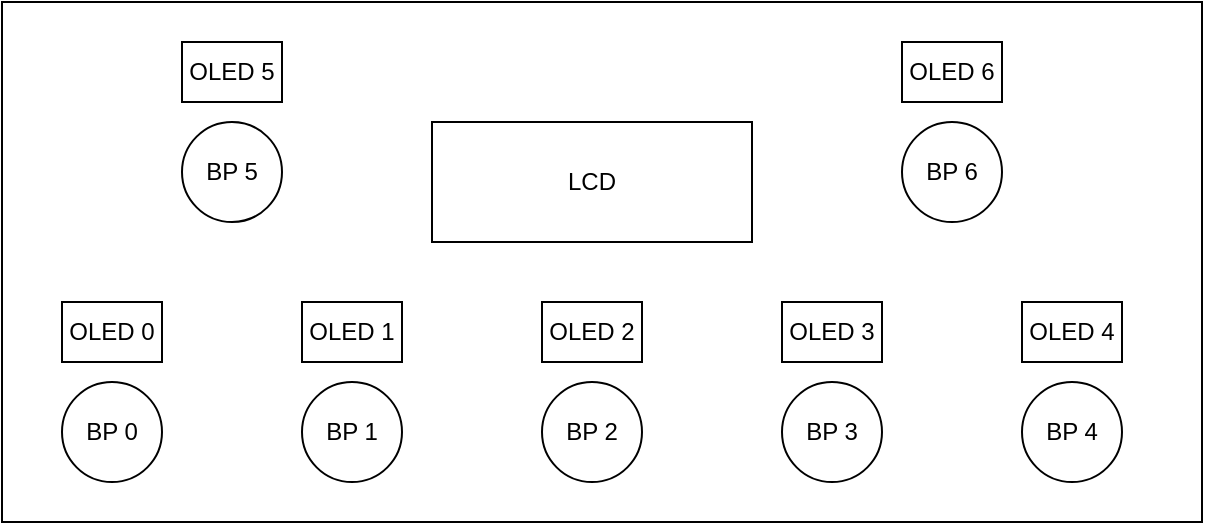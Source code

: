 <mxfile version="13.6.2"><diagram id="Nm4A2j_ekQUPnY_Rd7bY" name="Page-1"><mxGraphModel dx="813" dy="435" grid="1" gridSize="10" guides="1" tooltips="1" connect="1" arrows="1" fold="1" page="1" pageScale="1" pageWidth="827" pageHeight="1169" math="0" shadow="0"><root><mxCell id="0"/><mxCell id="1" parent="0"/><mxCell id="t9LSo7dSVIORAmxEDcjg-48" value="" style="verticalLabelPosition=bottom;verticalAlign=top;html=1;shape=mxgraph.basic.rect;fillColor2=none;strokeWidth=1;size=20;indent=5;align=left;" vertex="1" parent="1"><mxGeometry x="90" y="130" width="600" height="260" as="geometry"/></mxCell><mxCell id="t9LSo7dSVIORAmxEDcjg-49" value="" style="verticalLabelPosition=bottom;verticalAlign=top;html=1;shape=mxgraph.basic.rect;fillColor2=none;strokeWidth=1;size=20;indent=5;align=left;" vertex="1" parent="1"><mxGeometry x="120" y="280" width="50" height="30" as="geometry"/></mxCell><mxCell id="t9LSo7dSVIORAmxEDcjg-52" value="OLED 0" style="text;html=1;strokeColor=none;fillColor=none;align=center;verticalAlign=middle;whiteSpace=wrap;rounded=0;" vertex="1" parent="1"><mxGeometry x="120" y="280" width="50" height="30" as="geometry"/></mxCell><mxCell id="t9LSo7dSVIORAmxEDcjg-53" value="" style="ellipse;whiteSpace=wrap;html=1;strokeColor=#000000;align=left;gradientColor=#ffffff;" vertex="1" parent="1"><mxGeometry x="120" y="320" width="50" height="50" as="geometry"/></mxCell><mxCell id="t9LSo7dSVIORAmxEDcjg-54" value="BP 0" style="text;html=1;strokeColor=none;fillColor=none;align=center;verticalAlign=middle;whiteSpace=wrap;rounded=0;" vertex="1" parent="1"><mxGeometry x="120" y="335" width="50" height="20" as="geometry"/></mxCell><mxCell id="t9LSo7dSVIORAmxEDcjg-55" value="" style="verticalLabelPosition=bottom;verticalAlign=top;html=1;shape=mxgraph.basic.rect;fillColor2=none;strokeWidth=1;size=20;indent=5;align=left;" vertex="1" parent="1"><mxGeometry x="240" y="280" width="50" height="30" as="geometry"/></mxCell><mxCell id="t9LSo7dSVIORAmxEDcjg-56" value="OLED 1" style="text;html=1;strokeColor=none;fillColor=none;align=center;verticalAlign=middle;whiteSpace=wrap;rounded=0;" vertex="1" parent="1"><mxGeometry x="240" y="280" width="50" height="30" as="geometry"/></mxCell><mxCell id="t9LSo7dSVIORAmxEDcjg-57" value="" style="ellipse;whiteSpace=wrap;html=1;strokeColor=#000000;align=left;gradientColor=#ffffff;" vertex="1" parent="1"><mxGeometry x="240" y="320" width="50" height="50" as="geometry"/></mxCell><mxCell id="t9LSo7dSVIORAmxEDcjg-58" value="BP 1" style="text;html=1;strokeColor=none;fillColor=none;align=center;verticalAlign=middle;whiteSpace=wrap;rounded=0;" vertex="1" parent="1"><mxGeometry x="240" y="335" width="50" height="20" as="geometry"/></mxCell><mxCell id="t9LSo7dSVIORAmxEDcjg-59" value="" style="verticalLabelPosition=bottom;verticalAlign=top;html=1;shape=mxgraph.basic.rect;fillColor2=none;strokeWidth=1;size=20;indent=5;align=left;" vertex="1" parent="1"><mxGeometry x="360" y="280" width="50" height="30" as="geometry"/></mxCell><mxCell id="t9LSo7dSVIORAmxEDcjg-60" value="OLED 2" style="text;html=1;strokeColor=none;fillColor=none;align=center;verticalAlign=middle;whiteSpace=wrap;rounded=0;" vertex="1" parent="1"><mxGeometry x="360" y="280" width="50" height="30" as="geometry"/></mxCell><mxCell id="t9LSo7dSVIORAmxEDcjg-61" value="" style="ellipse;whiteSpace=wrap;html=1;strokeColor=#000000;align=left;gradientColor=#ffffff;" vertex="1" parent="1"><mxGeometry x="360" y="320" width="50" height="50" as="geometry"/></mxCell><mxCell id="t9LSo7dSVIORAmxEDcjg-62" value="BP 2" style="text;html=1;strokeColor=none;fillColor=none;align=center;verticalAlign=middle;whiteSpace=wrap;rounded=0;" vertex="1" parent="1"><mxGeometry x="360" y="335" width="50" height="20" as="geometry"/></mxCell><mxCell id="t9LSo7dSVIORAmxEDcjg-63" value="" style="verticalLabelPosition=bottom;verticalAlign=top;html=1;shape=mxgraph.basic.rect;fillColor2=none;strokeWidth=1;size=20;indent=5;align=left;" vertex="1" parent="1"><mxGeometry x="480" y="280" width="50" height="30" as="geometry"/></mxCell><mxCell id="t9LSo7dSVIORAmxEDcjg-64" value="OLED 3" style="text;html=1;strokeColor=none;fillColor=none;align=center;verticalAlign=middle;whiteSpace=wrap;rounded=0;" vertex="1" parent="1"><mxGeometry x="480" y="280" width="50" height="30" as="geometry"/></mxCell><mxCell id="t9LSo7dSVIORAmxEDcjg-65" value="" style="ellipse;whiteSpace=wrap;html=1;strokeColor=#000000;align=left;gradientColor=#ffffff;" vertex="1" parent="1"><mxGeometry x="480" y="320" width="50" height="50" as="geometry"/></mxCell><mxCell id="t9LSo7dSVIORAmxEDcjg-66" value="BP 3" style="text;html=1;strokeColor=none;fillColor=none;align=center;verticalAlign=middle;whiteSpace=wrap;rounded=0;" vertex="1" parent="1"><mxGeometry x="480" y="335" width="50" height="20" as="geometry"/></mxCell><mxCell id="t9LSo7dSVIORAmxEDcjg-67" value="" style="verticalLabelPosition=bottom;verticalAlign=top;html=1;shape=mxgraph.basic.rect;fillColor2=none;strokeWidth=1;size=20;indent=5;align=left;" vertex="1" parent="1"><mxGeometry x="600" y="280" width="50" height="30" as="geometry"/></mxCell><mxCell id="t9LSo7dSVIORAmxEDcjg-68" value="OLED 4" style="text;html=1;strokeColor=none;fillColor=none;align=center;verticalAlign=middle;whiteSpace=wrap;rounded=0;" vertex="1" parent="1"><mxGeometry x="600" y="280" width="50" height="30" as="geometry"/></mxCell><mxCell id="t9LSo7dSVIORAmxEDcjg-69" value="" style="ellipse;whiteSpace=wrap;html=1;strokeColor=#000000;align=left;gradientColor=#ffffff;" vertex="1" parent="1"><mxGeometry x="600" y="320" width="50" height="50" as="geometry"/></mxCell><mxCell id="t9LSo7dSVIORAmxEDcjg-70" value="BP 4" style="text;html=1;strokeColor=none;fillColor=none;align=center;verticalAlign=middle;whiteSpace=wrap;rounded=0;" vertex="1" parent="1"><mxGeometry x="600" y="335" width="50" height="20" as="geometry"/></mxCell><mxCell id="t9LSo7dSVIORAmxEDcjg-71" value="" style="verticalLabelPosition=bottom;verticalAlign=top;html=1;shape=mxgraph.basic.rect;fillColor2=none;strokeWidth=1;size=20;indent=5;align=left;" vertex="1" parent="1"><mxGeometry x="180" y="150" width="50" height="30" as="geometry"/></mxCell><mxCell id="t9LSo7dSVIORAmxEDcjg-72" value="OLED 5" style="text;html=1;strokeColor=none;fillColor=none;align=center;verticalAlign=middle;whiteSpace=wrap;rounded=0;" vertex="1" parent="1"><mxGeometry x="180" y="150" width="50" height="30" as="geometry"/></mxCell><mxCell id="t9LSo7dSVIORAmxEDcjg-73" value="" style="ellipse;whiteSpace=wrap;html=1;strokeColor=#000000;align=left;gradientColor=#ffffff;" vertex="1" parent="1"><mxGeometry x="180" y="190" width="50" height="50" as="geometry"/></mxCell><mxCell id="t9LSo7dSVIORAmxEDcjg-74" value="BP 5" style="text;html=1;strokeColor=none;fillColor=none;align=center;verticalAlign=middle;whiteSpace=wrap;rounded=0;" vertex="1" parent="1"><mxGeometry x="180" y="205" width="50" height="20" as="geometry"/></mxCell><mxCell id="t9LSo7dSVIORAmxEDcjg-75" value="" style="verticalLabelPosition=bottom;verticalAlign=top;html=1;shape=mxgraph.basic.rect;fillColor2=none;strokeWidth=1;size=20;indent=5;align=left;" vertex="1" parent="1"><mxGeometry x="540" y="150" width="50" height="30" as="geometry"/></mxCell><mxCell id="t9LSo7dSVIORAmxEDcjg-76" value="OLED 6" style="text;html=1;strokeColor=none;fillColor=none;align=center;verticalAlign=middle;whiteSpace=wrap;rounded=0;" vertex="1" parent="1"><mxGeometry x="540" y="150" width="50" height="30" as="geometry"/></mxCell><mxCell id="t9LSo7dSVIORAmxEDcjg-77" value="" style="ellipse;whiteSpace=wrap;html=1;strokeColor=#000000;align=left;gradientColor=#ffffff;" vertex="1" parent="1"><mxGeometry x="540" y="190" width="50" height="50" as="geometry"/></mxCell><mxCell id="t9LSo7dSVIORAmxEDcjg-78" value="BP 6" style="text;html=1;strokeColor=none;fillColor=none;align=center;verticalAlign=middle;whiteSpace=wrap;rounded=0;" vertex="1" parent="1"><mxGeometry x="540" y="205" width="50" height="20" as="geometry"/></mxCell><mxCell id="t9LSo7dSVIORAmxEDcjg-79" value="" style="verticalLabelPosition=bottom;verticalAlign=top;html=1;shape=mxgraph.basic.rect;fillColor2=none;strokeWidth=1;size=20;indent=5;align=left;" vertex="1" parent="1"><mxGeometry x="305" y="190" width="160" height="60" as="geometry"/></mxCell><mxCell id="t9LSo7dSVIORAmxEDcjg-80" value="LCD" style="text;html=1;strokeColor=none;fillColor=none;align=center;verticalAlign=middle;whiteSpace=wrap;rounded=0;" vertex="1" parent="1"><mxGeometry x="305" y="190" width="160" height="60" as="geometry"/></mxCell></root></mxGraphModel></diagram></mxfile>